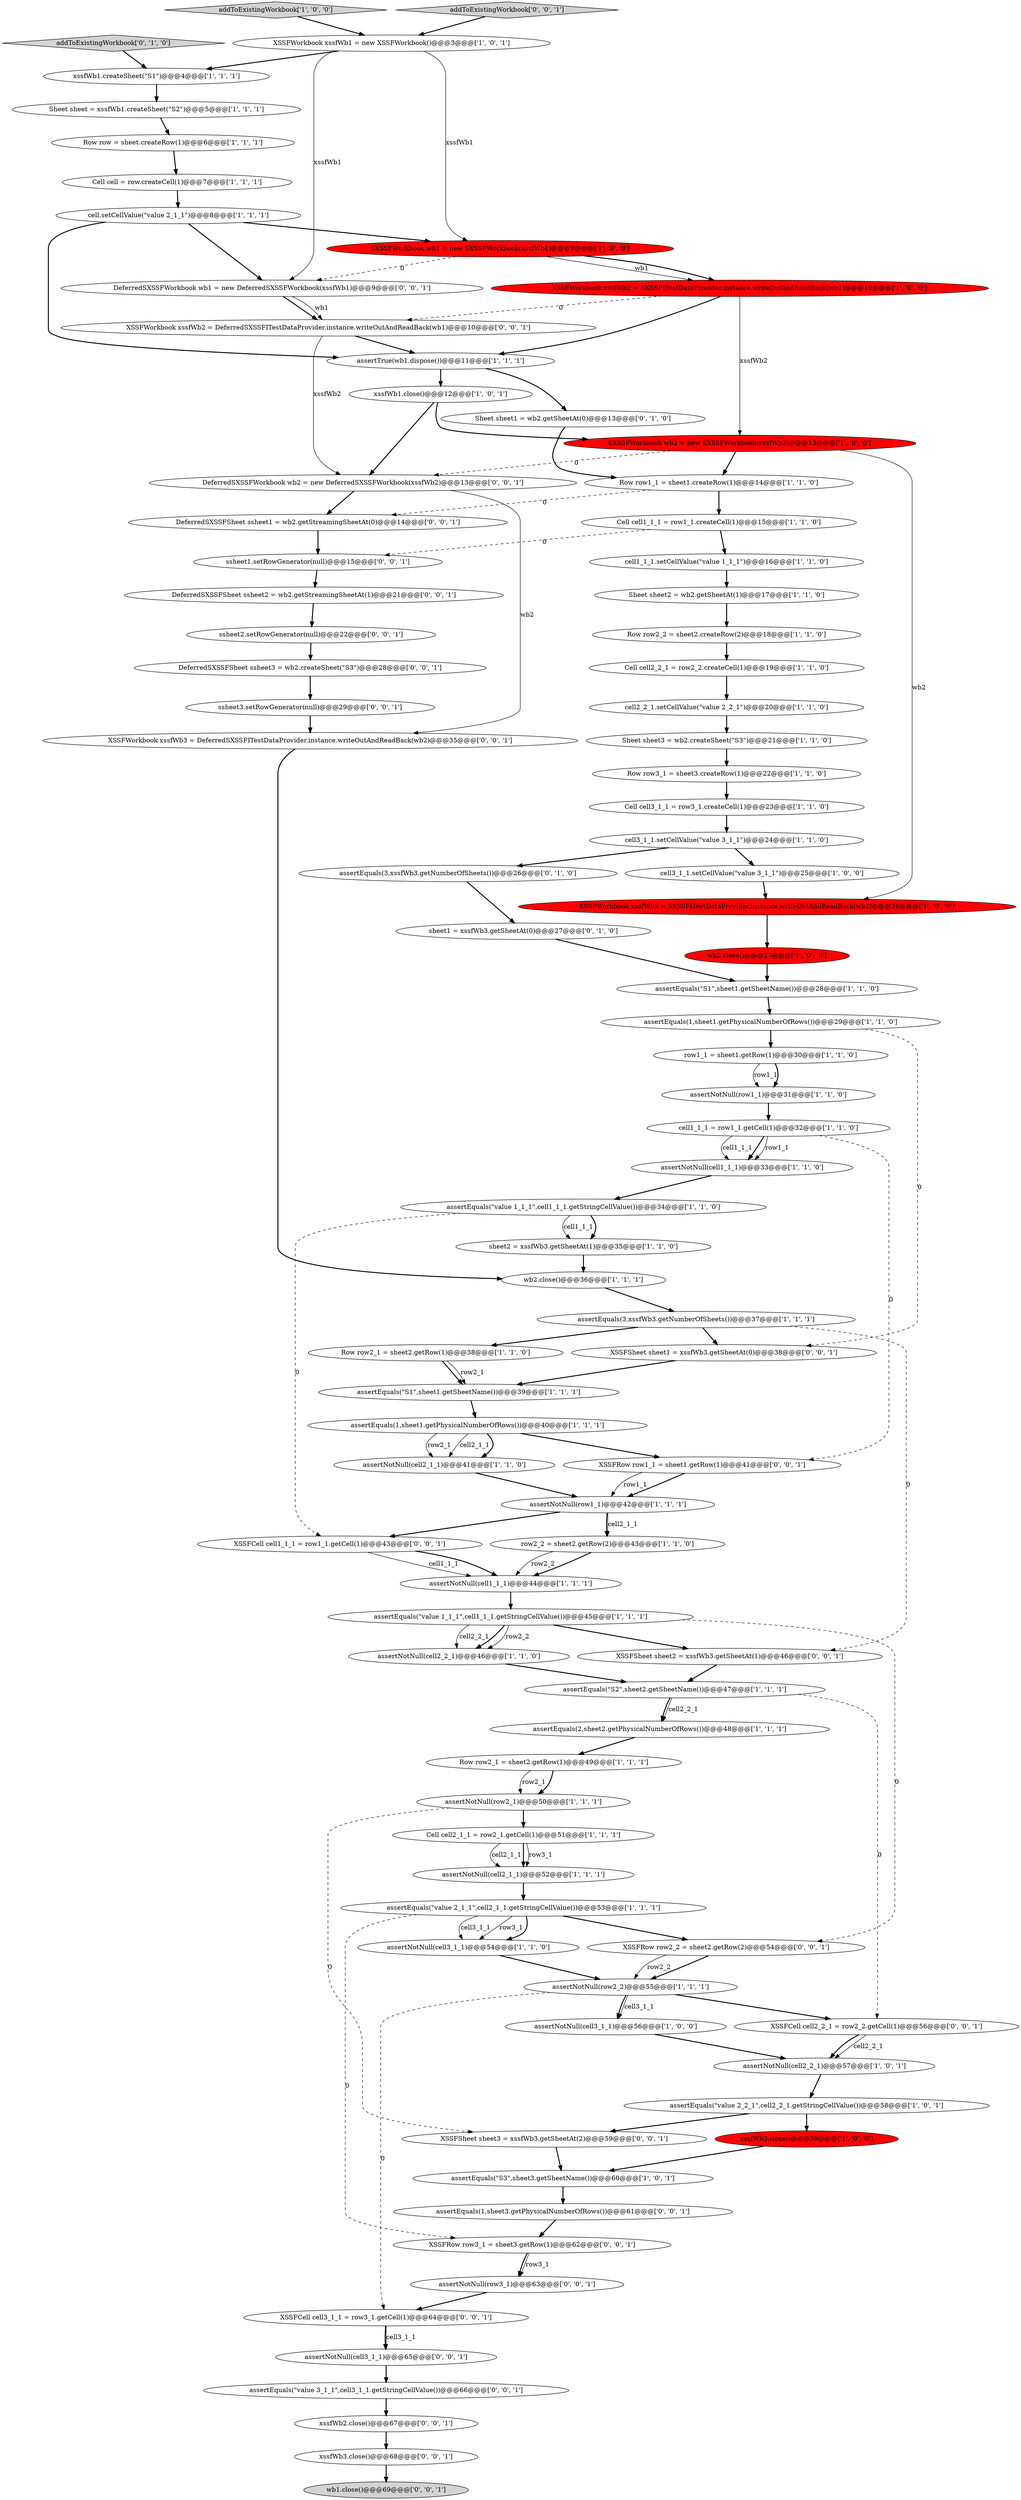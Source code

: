 digraph {
58 [style = filled, label = "xssfWb1.close()@@@12@@@['1', '0', '1']", fillcolor = white, shape = ellipse image = "AAA0AAABBB1BBB"];
69 [style = filled, label = "XSSFSheet sheet2 = xssfWb3.getSheetAt(1)@@@46@@@['0', '0', '1']", fillcolor = white, shape = ellipse image = "AAA0AAABBB3BBB"];
26 [style = filled, label = "SXSSFWorkbook wb1 = new SXSSFWorkbook(xssfWb1)@@@9@@@['1', '0', '0']", fillcolor = red, shape = ellipse image = "AAA1AAABBB1BBB"];
36 [style = filled, label = "Row row2_1 = sheet2.getRow(1)@@@38@@@['1', '1', '0']", fillcolor = white, shape = ellipse image = "AAA0AAABBB1BBB"];
68 [style = filled, label = "ssheet2.setRowGenerator(null)@@@22@@@['0', '0', '1']", fillcolor = white, shape = ellipse image = "AAA0AAABBB3BBB"];
18 [style = filled, label = "cell3_1_1.setCellValue(\"value 3_1_1\")@@@25@@@['1', '0', '0']", fillcolor = white, shape = ellipse image = "AAA0AAABBB1BBB"];
54 [style = filled, label = "Cell cell = row.createCell(1)@@@7@@@['1', '1', '1']", fillcolor = white, shape = ellipse image = "AAA0AAABBB1BBB"];
73 [style = filled, label = "DeferredSXSSFSheet ssheet3 = wb2.createSheet(\"S3\")@@@28@@@['0', '0', '1']", fillcolor = white, shape = ellipse image = "AAA0AAABBB3BBB"];
55 [style = filled, label = "assertNotNull(cell2_1_1)@@@41@@@['1', '1', '0']", fillcolor = white, shape = ellipse image = "AAA0AAABBB1BBB"];
42 [style = filled, label = "addToExistingWorkbook['1', '0', '0']", fillcolor = lightgray, shape = diamond image = "AAA0AAABBB1BBB"];
7 [style = filled, label = "Sheet sheet2 = wb2.getSheetAt(1)@@@17@@@['1', '1', '0']", fillcolor = white, shape = ellipse image = "AAA0AAABBB1BBB"];
25 [style = filled, label = "assertNotNull(cell1_1_1)@@@44@@@['1', '1', '1']", fillcolor = white, shape = ellipse image = "AAA0AAABBB1BBB"];
28 [style = filled, label = "row1_1 = sheet1.getRow(1)@@@30@@@['1', '1', '0']", fillcolor = white, shape = ellipse image = "AAA0AAABBB1BBB"];
72 [style = filled, label = "XSSFWorkbook xssfWb2 = DeferredSXSSFITestDataProvider.instance.writeOutAndReadBack(wb1)@@@10@@@['0', '0', '1']", fillcolor = white, shape = ellipse image = "AAA0AAABBB3BBB"];
41 [style = filled, label = "Row row3_1 = sheet3.createRow(1)@@@22@@@['1', '1', '0']", fillcolor = white, shape = ellipse image = "AAA0AAABBB1BBB"];
24 [style = filled, label = "Row row = sheet.createRow(1)@@@6@@@['1', '1', '1']", fillcolor = white, shape = ellipse image = "AAA0AAABBB1BBB"];
63 [style = filled, label = "assertEquals(1,sheet3.getPhysicalNumberOfRows())@@@61@@@['0', '0', '1']", fillcolor = white, shape = ellipse image = "AAA0AAABBB3BBB"];
32 [style = filled, label = "Sheet sheet = xssfWb1.createSheet(\"S2\")@@@5@@@['1', '1', '1']", fillcolor = white, shape = ellipse image = "AAA0AAABBB1BBB"];
17 [style = filled, label = "assertEquals(\"S3\",sheet3.getSheetName())@@@60@@@['1', '0', '1']", fillcolor = white, shape = ellipse image = "AAA0AAABBB1BBB"];
35 [style = filled, label = "XSSFWorkbook xssfWb3 = SXSSFITestDataProvider.instance.writeOutAndReadBack(wb2)@@@26@@@['1', '0', '0']", fillcolor = red, shape = ellipse image = "AAA1AAABBB1BBB"];
80 [style = filled, label = "XSSFCell cell1_1_1 = row1_1.getCell(1)@@@43@@@['0', '0', '1']", fillcolor = white, shape = ellipse image = "AAA0AAABBB3BBB"];
61 [style = filled, label = "assertEquals(3,xssfWb3.getNumberOfSheets())@@@26@@@['0', '1', '0']", fillcolor = white, shape = ellipse image = "AAA0AAABBB2BBB"];
29 [style = filled, label = "assertEquals(\"S1\",sheet1.getSheetName())@@@39@@@['1', '1', '1']", fillcolor = white, shape = ellipse image = "AAA0AAABBB1BBB"];
37 [style = filled, label = "Cell cell2_1_1 = row2_1.getCell(1)@@@51@@@['1', '1', '1']", fillcolor = white, shape = ellipse image = "AAA0AAABBB1BBB"];
43 [style = filled, label = "assertNotNull(cell3_1_1)@@@56@@@['1', '0', '0']", fillcolor = white, shape = ellipse image = "AAA0AAABBB1BBB"];
74 [style = filled, label = "XSSFCell cell3_1_1 = row3_1.getCell(1)@@@64@@@['0', '0', '1']", fillcolor = white, shape = ellipse image = "AAA0AAABBB3BBB"];
0 [style = filled, label = "assertNotNull(row1_1)@@@42@@@['1', '1', '1']", fillcolor = white, shape = ellipse image = "AAA0AAABBB1BBB"];
47 [style = filled, label = "wb2.close()@@@36@@@['1', '1', '1']", fillcolor = white, shape = ellipse image = "AAA0AAABBB1BBB"];
2 [style = filled, label = "assertEquals(1,sheet1.getPhysicalNumberOfRows())@@@29@@@['1', '1', '0']", fillcolor = white, shape = ellipse image = "AAA0AAABBB1BBB"];
40 [style = filled, label = "assertEquals(\"S2\",sheet2.getSheetName())@@@47@@@['1', '1', '1']", fillcolor = white, shape = ellipse image = "AAA0AAABBB1BBB"];
62 [style = filled, label = "sheet1 = xssfWb3.getSheetAt(0)@@@27@@@['0', '1', '0']", fillcolor = white, shape = ellipse image = "AAA0AAABBB2BBB"];
87 [style = filled, label = "wb1.close()@@@69@@@['0', '0', '1']", fillcolor = lightgray, shape = ellipse image = "AAA0AAABBB3BBB"];
70 [style = filled, label = "XSSFRow row2_2 = sheet2.getRow(2)@@@54@@@['0', '0', '1']", fillcolor = white, shape = ellipse image = "AAA0AAABBB3BBB"];
11 [style = filled, label = "cell1_1_1 = row1_1.getCell(1)@@@32@@@['1', '1', '0']", fillcolor = white, shape = ellipse image = "AAA0AAABBB1BBB"];
13 [style = filled, label = "assertEquals(3,xssfWb3.getNumberOfSheets())@@@37@@@['1', '1', '1']", fillcolor = white, shape = ellipse image = "AAA0AAABBB1BBB"];
89 [style = filled, label = "addToExistingWorkbook['0', '0', '1']", fillcolor = lightgray, shape = diamond image = "AAA0AAABBB3BBB"];
6 [style = filled, label = "SXSSFWorkbook wb2 = new SXSSFWorkbook(xssfWb2)@@@13@@@['1', '0', '0']", fillcolor = red, shape = ellipse image = "AAA1AAABBB1BBB"];
33 [style = filled, label = "assertEquals(2,sheet2.getPhysicalNumberOfRows())@@@48@@@['1', '1', '1']", fillcolor = white, shape = ellipse image = "AAA0AAABBB1BBB"];
4 [style = filled, label = "row2_2 = sheet2.getRow(2)@@@43@@@['1', '1', '0']", fillcolor = white, shape = ellipse image = "AAA0AAABBB1BBB"];
51 [style = filled, label = "assertEquals(\"S1\",sheet1.getSheetName())@@@28@@@['1', '1', '0']", fillcolor = white, shape = ellipse image = "AAA0AAABBB1BBB"];
27 [style = filled, label = "sheet2 = xssfWb3.getSheetAt(1)@@@35@@@['1', '1', '0']", fillcolor = white, shape = ellipse image = "AAA0AAABBB1BBB"];
44 [style = filled, label = "assertEquals(\"value 1_1_1\",cell1_1_1.getStringCellValue())@@@45@@@['1', '1', '1']", fillcolor = white, shape = ellipse image = "AAA0AAABBB1BBB"];
67 [style = filled, label = "ssheet1.setRowGenerator(null)@@@15@@@['0', '0', '1']", fillcolor = white, shape = ellipse image = "AAA0AAABBB3BBB"];
60 [style = filled, label = "Sheet sheet1 = wb2.getSheetAt(0)@@@13@@@['0', '1', '0']", fillcolor = white, shape = ellipse image = "AAA0AAABBB2BBB"];
66 [style = filled, label = "xssfWb2.close()@@@67@@@['0', '0', '1']", fillcolor = white, shape = ellipse image = "AAA0AAABBB3BBB"];
8 [style = filled, label = "cell3_1_1.setCellValue(\"value 3_1_1\")@@@24@@@['1', '1', '0']", fillcolor = white, shape = ellipse image = "AAA0AAABBB1BBB"];
1 [style = filled, label = "assertTrue(wb1.dispose())@@@11@@@['1', '1', '1']", fillcolor = white, shape = ellipse image = "AAA0AAABBB1BBB"];
81 [style = filled, label = "XSSFRow row3_1 = sheet3.getRow(1)@@@62@@@['0', '0', '1']", fillcolor = white, shape = ellipse image = "AAA0AAABBB3BBB"];
14 [style = filled, label = "cell.setCellValue(\"value 2_1_1\")@@@8@@@['1', '1', '1']", fillcolor = white, shape = ellipse image = "AAA0AAABBB1BBB"];
46 [style = filled, label = "assertEquals(\"value 2_2_1\",cell2_2_1.getStringCellValue())@@@58@@@['1', '0', '1']", fillcolor = white, shape = ellipse image = "AAA0AAABBB1BBB"];
39 [style = filled, label = "xssfWb1.createSheet(\"S1\")@@@4@@@['1', '1', '1']", fillcolor = white, shape = ellipse image = "AAA0AAABBB1BBB"];
48 [style = filled, label = "assertEquals(\"value 1_1_1\",cell1_1_1.getStringCellValue())@@@34@@@['1', '1', '0']", fillcolor = white, shape = ellipse image = "AAA0AAABBB1BBB"];
49 [style = filled, label = "assertEquals(1,sheet1.getPhysicalNumberOfRows())@@@40@@@['1', '1', '1']", fillcolor = white, shape = ellipse image = "AAA0AAABBB1BBB"];
19 [style = filled, label = "assertNotNull(row2_2)@@@55@@@['1', '1', '1']", fillcolor = white, shape = ellipse image = "AAA0AAABBB1BBB"];
3 [style = filled, label = "Row row2_1 = sheet2.getRow(1)@@@49@@@['1', '1', '1']", fillcolor = white, shape = ellipse image = "AAA0AAABBB1BBB"];
59 [style = filled, label = "addToExistingWorkbook['0', '1', '0']", fillcolor = lightgray, shape = diamond image = "AAA0AAABBB2BBB"];
77 [style = filled, label = "ssheet3.setRowGenerator(null)@@@29@@@['0', '0', '1']", fillcolor = white, shape = ellipse image = "AAA0AAABBB3BBB"];
30 [style = filled, label = "Cell cell1_1_1 = row1_1.createCell(1)@@@15@@@['1', '1', '0']", fillcolor = white, shape = ellipse image = "AAA0AAABBB1BBB"];
5 [style = filled, label = "wb2.close()@@@27@@@['1', '0', '0']", fillcolor = red, shape = ellipse image = "AAA1AAABBB1BBB"];
22 [style = filled, label = "XSSFWorkbook xssfWb2 = SXSSFITestDataProvider.instance.writeOutAndReadBack(wb1)@@@10@@@['1', '0', '0']", fillcolor = red, shape = ellipse image = "AAA1AAABBB1BBB"];
88 [style = filled, label = "XSSFCell cell2_2_1 = row2_2.getCell(1)@@@56@@@['0', '0', '1']", fillcolor = white, shape = ellipse image = "AAA0AAABBB3BBB"];
56 [style = filled, label = "assertNotNull(row1_1)@@@31@@@['1', '1', '0']", fillcolor = white, shape = ellipse image = "AAA0AAABBB1BBB"];
16 [style = filled, label = "xssfWb3.close()@@@59@@@['1', '0', '0']", fillcolor = red, shape = ellipse image = "AAA1AAABBB1BBB"];
45 [style = filled, label = "cell1_1_1.setCellValue(\"value 1_1_1\")@@@16@@@['1', '1', '0']", fillcolor = white, shape = ellipse image = "AAA0AAABBB1BBB"];
20 [style = filled, label = "Row row2_2 = sheet2.createRow(2)@@@18@@@['1', '1', '0']", fillcolor = white, shape = ellipse image = "AAA0AAABBB1BBB"];
12 [style = filled, label = "Cell cell3_1_1 = row3_1.createCell(1)@@@23@@@['1', '1', '0']", fillcolor = white, shape = ellipse image = "AAA0AAABBB1BBB"];
79 [style = filled, label = "DeferredSXSSFWorkbook wb2 = new DeferredSXSSFWorkbook(xssfWb2)@@@13@@@['0', '0', '1']", fillcolor = white, shape = ellipse image = "AAA0AAABBB3BBB"];
65 [style = filled, label = "DeferredSXSSFWorkbook wb1 = new DeferredSXSSFWorkbook(xssfWb1)@@@9@@@['0', '0', '1']", fillcolor = white, shape = ellipse image = "AAA0AAABBB3BBB"];
21 [style = filled, label = "assertNotNull(cell2_1_1)@@@52@@@['1', '1', '1']", fillcolor = white, shape = ellipse image = "AAA0AAABBB1BBB"];
57 [style = filled, label = "cell2_2_1.setCellValue(\"value 2_2_1\")@@@20@@@['1', '1', '0']", fillcolor = white, shape = ellipse image = "AAA0AAABBB1BBB"];
9 [style = filled, label = "assertNotNull(cell1_1_1)@@@33@@@['1', '1', '0']", fillcolor = white, shape = ellipse image = "AAA0AAABBB1BBB"];
78 [style = filled, label = "XSSFSheet sheet3 = xssfWb3.getSheetAt(2)@@@59@@@['0', '0', '1']", fillcolor = white, shape = ellipse image = "AAA0AAABBB3BBB"];
86 [style = filled, label = "assertNotNull(cell3_1_1)@@@65@@@['0', '0', '1']", fillcolor = white, shape = ellipse image = "AAA0AAABBB3BBB"];
34 [style = filled, label = "Row row1_1 = sheet1.createRow(1)@@@14@@@['1', '1', '0']", fillcolor = white, shape = ellipse image = "AAA0AAABBB1BBB"];
23 [style = filled, label = "assertEquals(\"value 2_1_1\",cell2_1_1.getStringCellValue())@@@53@@@['1', '1', '1']", fillcolor = white, shape = ellipse image = "AAA0AAABBB1BBB"];
64 [style = filled, label = "DeferredSXSSFSheet ssheet2 = wb2.getStreamingSheetAt(1)@@@21@@@['0', '0', '1']", fillcolor = white, shape = ellipse image = "AAA0AAABBB3BBB"];
76 [style = filled, label = "DeferredSXSSFSheet ssheet1 = wb2.getStreamingSheetAt(0)@@@14@@@['0', '0', '1']", fillcolor = white, shape = ellipse image = "AAA0AAABBB3BBB"];
52 [style = filled, label = "Cell cell2_2_1 = row2_2.createCell(1)@@@19@@@['1', '1', '0']", fillcolor = white, shape = ellipse image = "AAA0AAABBB1BBB"];
50 [style = filled, label = "XSSFWorkbook xssfWb1 = new XSSFWorkbook()@@@3@@@['1', '0', '1']", fillcolor = white, shape = ellipse image = "AAA0AAABBB1BBB"];
85 [style = filled, label = "XSSFRow row1_1 = sheet1.getRow(1)@@@41@@@['0', '0', '1']", fillcolor = white, shape = ellipse image = "AAA0AAABBB3BBB"];
53 [style = filled, label = "Sheet sheet3 = wb2.createSheet(\"S3\")@@@21@@@['1', '1', '0']", fillcolor = white, shape = ellipse image = "AAA0AAABBB1BBB"];
15 [style = filled, label = "assertNotNull(cell2_2_1)@@@57@@@['1', '0', '1']", fillcolor = white, shape = ellipse image = "AAA0AAABBB1BBB"];
82 [style = filled, label = "XSSFWorkbook xssfWb3 = DeferredSXSSFITestDataProvider.instance.writeOutAndReadBack(wb2)@@@35@@@['0', '0', '1']", fillcolor = white, shape = ellipse image = "AAA0AAABBB3BBB"];
71 [style = filled, label = "XSSFSheet sheet1 = xssfWb3.getSheetAt(0)@@@38@@@['0', '0', '1']", fillcolor = white, shape = ellipse image = "AAA0AAABBB3BBB"];
31 [style = filled, label = "assertNotNull(row2_1)@@@50@@@['1', '1', '1']", fillcolor = white, shape = ellipse image = "AAA0AAABBB1BBB"];
83 [style = filled, label = "assertEquals(\"value 3_1_1\",cell3_1_1.getStringCellValue())@@@66@@@['0', '0', '1']", fillcolor = white, shape = ellipse image = "AAA0AAABBB3BBB"];
84 [style = filled, label = "assertNotNull(row3_1)@@@63@@@['0', '0', '1']", fillcolor = white, shape = ellipse image = "AAA0AAABBB3BBB"];
38 [style = filled, label = "assertNotNull(cell3_1_1)@@@54@@@['1', '1', '0']", fillcolor = white, shape = ellipse image = "AAA0AAABBB1BBB"];
10 [style = filled, label = "assertNotNull(cell2_2_1)@@@46@@@['1', '1', '0']", fillcolor = white, shape = ellipse image = "AAA0AAABBB1BBB"];
75 [style = filled, label = "xssfWb3.close()@@@68@@@['0', '0', '1']", fillcolor = white, shape = ellipse image = "AAA0AAABBB3BBB"];
31->37 [style = bold, label=""];
4->25 [style = bold, label=""];
80->25 [style = bold, label=""];
26->22 [style = solid, label="wb1"];
36->29 [style = bold, label=""];
26->65 [style = dashed, label="0"];
14->65 [style = bold, label=""];
79->82 [style = solid, label="wb2"];
79->76 [style = bold, label=""];
11->9 [style = bold, label=""];
48->27 [style = bold, label=""];
19->88 [style = bold, label=""];
11->9 [style = solid, label="row1_1"];
25->44 [style = bold, label=""];
68->73 [style = bold, label=""];
26->22 [style = bold, label=""];
45->7 [style = bold, label=""];
23->38 [style = solid, label="cell3_1_1"];
11->85 [style = dashed, label="0"];
49->55 [style = bold, label=""];
63->81 [style = bold, label=""];
17->63 [style = bold, label=""];
13->36 [style = bold, label=""];
53->41 [style = bold, label=""];
48->80 [style = dashed, label="0"];
18->35 [style = bold, label=""];
2->28 [style = bold, label=""];
71->29 [style = bold, label=""];
44->10 [style = solid, label="row2_2"];
4->25 [style = solid, label="row2_2"];
83->66 [style = bold, label=""];
23->38 [style = solid, label="row3_1"];
33->3 [style = bold, label=""];
67->64 [style = bold, label=""];
0->4 [style = solid, label="cell2_1_1"];
22->72 [style = dashed, label="0"];
72->1 [style = bold, label=""];
82->47 [style = bold, label=""];
8->18 [style = bold, label=""];
37->21 [style = bold, label=""];
9->48 [style = bold, label=""];
19->43 [style = solid, label="cell3_1_1"];
59->39 [style = bold, label=""];
16->17 [style = bold, label=""];
23->81 [style = dashed, label="0"];
20->52 [style = bold, label=""];
46->78 [style = bold, label=""];
13->69 [style = dashed, label="0"];
19->74 [style = dashed, label="0"];
50->39 [style = bold, label=""];
8->61 [style = bold, label=""];
85->0 [style = bold, label=""];
58->79 [style = bold, label=""];
40->88 [style = dashed, label="0"];
35->5 [style = bold, label=""];
72->79 [style = solid, label="xssfWb2"];
1->58 [style = bold, label=""];
65->72 [style = bold, label=""];
49->85 [style = bold, label=""];
0->80 [style = bold, label=""];
74->86 [style = bold, label=""];
88->15 [style = solid, label="cell2_2_1"];
23->70 [style = bold, label=""];
27->47 [style = bold, label=""];
37->21 [style = solid, label="row3_1"];
57->53 [style = bold, label=""];
21->23 [style = bold, label=""];
56->11 [style = bold, label=""];
46->16 [style = bold, label=""];
22->6 [style = solid, label="xssfWb2"];
6->34 [style = bold, label=""];
62->51 [style = bold, label=""];
50->65 [style = solid, label="xssfWb1"];
49->55 [style = solid, label="row2_1"];
70->19 [style = bold, label=""];
7->20 [style = bold, label=""];
29->49 [style = bold, label=""];
84->74 [style = bold, label=""];
77->82 [style = bold, label=""];
69->40 [style = bold, label=""];
80->25 [style = solid, label="cell1_1_1"];
47->13 [style = bold, label=""];
86->83 [style = bold, label=""];
38->19 [style = bold, label=""];
85->0 [style = solid, label="row1_1"];
13->71 [style = bold, label=""];
65->72 [style = solid, label="wb1"];
40->33 [style = bold, label=""];
44->69 [style = bold, label=""];
66->75 [style = bold, label=""];
44->10 [style = solid, label="cell2_2_1"];
76->67 [style = bold, label=""];
70->19 [style = solid, label="row2_2"];
51->2 [style = bold, label=""];
12->8 [style = bold, label=""];
39->32 [style = bold, label=""];
10->40 [style = bold, label=""];
6->79 [style = dashed, label="0"];
28->56 [style = solid, label="row1_1"];
41->12 [style = bold, label=""];
22->1 [style = bold, label=""];
19->43 [style = bold, label=""];
44->70 [style = dashed, label="0"];
61->62 [style = bold, label=""];
54->14 [style = bold, label=""];
40->33 [style = solid, label="cell2_2_1"];
1->60 [style = bold, label=""];
81->84 [style = bold, label=""];
37->21 [style = solid, label="cell2_1_1"];
42->50 [style = bold, label=""];
5->51 [style = bold, label=""];
74->86 [style = solid, label="cell3_1_1"];
3->31 [style = bold, label=""];
44->10 [style = bold, label=""];
2->71 [style = dashed, label="0"];
55->0 [style = bold, label=""];
48->27 [style = solid, label="cell1_1_1"];
36->29 [style = solid, label="row2_1"];
34->30 [style = bold, label=""];
75->87 [style = bold, label=""];
14->1 [style = bold, label=""];
89->50 [style = bold, label=""];
24->54 [style = bold, label=""];
28->56 [style = bold, label=""];
78->17 [style = bold, label=""];
34->76 [style = dashed, label="0"];
14->26 [style = bold, label=""];
11->9 [style = solid, label="cell1_1_1"];
81->84 [style = solid, label="row3_1"];
6->35 [style = solid, label="wb2"];
60->34 [style = bold, label=""];
49->55 [style = solid, label="cell2_1_1"];
43->15 [style = bold, label=""];
0->4 [style = bold, label=""];
23->38 [style = bold, label=""];
64->68 [style = bold, label=""];
88->15 [style = bold, label=""];
15->46 [style = bold, label=""];
58->6 [style = bold, label=""];
73->77 [style = bold, label=""];
3->31 [style = solid, label="row2_1"];
52->57 [style = bold, label=""];
30->67 [style = dashed, label="0"];
50->26 [style = solid, label="xssfWb1"];
32->24 [style = bold, label=""];
30->45 [style = bold, label=""];
31->78 [style = dashed, label="0"];
}
